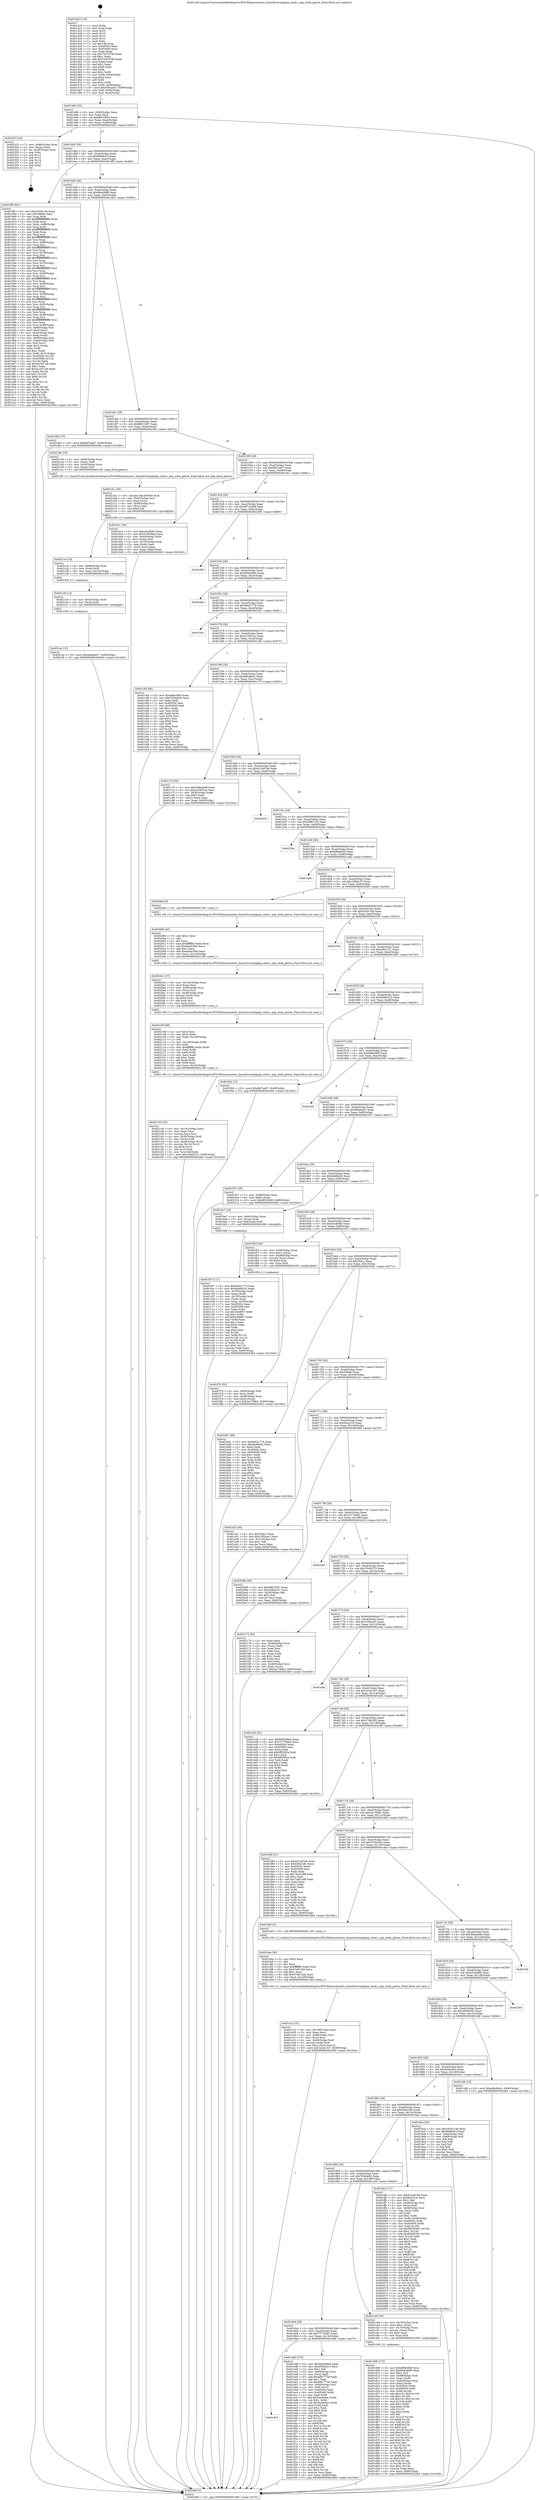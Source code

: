digraph "0x401420" {
  label = "0x401420 (/mnt/c/Users/mathe/Desktop/tcc/POCII/binaries/extr_linuxdriversptpptp_clock.c_ptp_clock_getres_Final-ollvm.out::main(0))"
  labelloc = "t"
  node[shape=record]

  Entry [label="",width=0.3,height=0.3,shape=circle,fillcolor=black,style=filled]
  "0x401494" [label="{
     0x401494 [32]\l
     | [instrs]\l
     &nbsp;&nbsp;0x401494 \<+6\>: mov -0x90(%rbp),%eax\l
     &nbsp;&nbsp;0x40149a \<+2\>: mov %eax,%ecx\l
     &nbsp;&nbsp;0x40149c \<+6\>: sub $0x8651fd93,%ecx\l
     &nbsp;&nbsp;0x4014a2 \<+6\>: mov %eax,-0xa4(%rbp)\l
     &nbsp;&nbsp;0x4014a8 \<+6\>: mov %ecx,-0xa8(%rbp)\l
     &nbsp;&nbsp;0x4014ae \<+6\>: je 0000000000402323 \<main+0xf03\>\l
  }"]
  "0x402323" [label="{
     0x402323 [24]\l
     | [instrs]\l
     &nbsp;&nbsp;0x402323 \<+7\>: mov -0x88(%rbp),%rax\l
     &nbsp;&nbsp;0x40232a \<+2\>: mov (%rax),%eax\l
     &nbsp;&nbsp;0x40232c \<+4\>: lea -0x28(%rbp),%rsp\l
     &nbsp;&nbsp;0x402330 \<+1\>: pop %rbx\l
     &nbsp;&nbsp;0x402331 \<+2\>: pop %r12\l
     &nbsp;&nbsp;0x402333 \<+2\>: pop %r13\l
     &nbsp;&nbsp;0x402335 \<+2\>: pop %r14\l
     &nbsp;&nbsp;0x402337 \<+2\>: pop %r15\l
     &nbsp;&nbsp;0x402339 \<+1\>: pop %rbp\l
     &nbsp;&nbsp;0x40233a \<+1\>: ret\l
  }"]
  "0x4014b4" [label="{
     0x4014b4 [28]\l
     | [instrs]\l
     &nbsp;&nbsp;0x4014b4 \<+5\>: jmp 00000000004014b9 \<main+0x99\>\l
     &nbsp;&nbsp;0x4014b9 \<+6\>: mov -0xa4(%rbp),%eax\l
     &nbsp;&nbsp;0x4014bf \<+5\>: sub $0x8668b41f,%eax\l
     &nbsp;&nbsp;0x4014c4 \<+6\>: mov %eax,-0xac(%rbp)\l
     &nbsp;&nbsp;0x4014ca \<+6\>: je 00000000004018ff \<main+0x4df\>\l
  }"]
  Exit [label="",width=0.3,height=0.3,shape=circle,fillcolor=black,style=filled,peripheries=2]
  "0x4018ff" [label="{
     0x4018ff [301]\l
     | [instrs]\l
     &nbsp;&nbsp;0x4018ff \<+5\>: mov $0xcb30c146,%eax\l
     &nbsp;&nbsp;0x401904 \<+5\>: mov $0x59fa8c,%ecx\l
     &nbsp;&nbsp;0x401909 \<+3\>: mov %rsp,%rdx\l
     &nbsp;&nbsp;0x40190c \<+4\>: add $0xfffffffffffffff0,%rdx\l
     &nbsp;&nbsp;0x401910 \<+3\>: mov %rdx,%rsp\l
     &nbsp;&nbsp;0x401913 \<+7\>: mov %rdx,-0x88(%rbp)\l
     &nbsp;&nbsp;0x40191a \<+3\>: mov %rsp,%rdx\l
     &nbsp;&nbsp;0x40191d \<+4\>: add $0xfffffffffffffff0,%rdx\l
     &nbsp;&nbsp;0x401921 \<+3\>: mov %rdx,%rsp\l
     &nbsp;&nbsp;0x401924 \<+3\>: mov %rsp,%rsi\l
     &nbsp;&nbsp;0x401927 \<+4\>: add $0xfffffffffffffff0,%rsi\l
     &nbsp;&nbsp;0x40192b \<+3\>: mov %rsi,%rsp\l
     &nbsp;&nbsp;0x40192e \<+4\>: mov %rsi,-0x80(%rbp)\l
     &nbsp;&nbsp;0x401932 \<+3\>: mov %rsp,%rsi\l
     &nbsp;&nbsp;0x401935 \<+4\>: add $0xfffffffffffffff0,%rsi\l
     &nbsp;&nbsp;0x401939 \<+3\>: mov %rsi,%rsp\l
     &nbsp;&nbsp;0x40193c \<+4\>: mov %rsi,-0x78(%rbp)\l
     &nbsp;&nbsp;0x401940 \<+3\>: mov %rsp,%rsi\l
     &nbsp;&nbsp;0x401943 \<+4\>: add $0xfffffffffffffff0,%rsi\l
     &nbsp;&nbsp;0x401947 \<+3\>: mov %rsi,%rsp\l
     &nbsp;&nbsp;0x40194a \<+4\>: mov %rsi,-0x70(%rbp)\l
     &nbsp;&nbsp;0x40194e \<+3\>: mov %rsp,%rsi\l
     &nbsp;&nbsp;0x401951 \<+4\>: add $0xfffffffffffffff0,%rsi\l
     &nbsp;&nbsp;0x401955 \<+3\>: mov %rsi,%rsp\l
     &nbsp;&nbsp;0x401958 \<+4\>: mov %rsi,-0x68(%rbp)\l
     &nbsp;&nbsp;0x40195c \<+3\>: mov %rsp,%rsi\l
     &nbsp;&nbsp;0x40195f \<+4\>: add $0xfffffffffffffff0,%rsi\l
     &nbsp;&nbsp;0x401963 \<+3\>: mov %rsi,%rsp\l
     &nbsp;&nbsp;0x401966 \<+4\>: mov %rsi,-0x60(%rbp)\l
     &nbsp;&nbsp;0x40196a \<+3\>: mov %rsp,%rsi\l
     &nbsp;&nbsp;0x40196d \<+4\>: add $0xfffffffffffffff0,%rsi\l
     &nbsp;&nbsp;0x401971 \<+3\>: mov %rsi,%rsp\l
     &nbsp;&nbsp;0x401974 \<+4\>: mov %rsi,-0x58(%rbp)\l
     &nbsp;&nbsp;0x401978 \<+3\>: mov %rsp,%rsi\l
     &nbsp;&nbsp;0x40197b \<+4\>: add $0xfffffffffffffff0,%rsi\l
     &nbsp;&nbsp;0x40197f \<+3\>: mov %rsi,%rsp\l
     &nbsp;&nbsp;0x401982 \<+4\>: mov %rsi,-0x50(%rbp)\l
     &nbsp;&nbsp;0x401986 \<+3\>: mov %rsp,%rsi\l
     &nbsp;&nbsp;0x401989 \<+4\>: add $0xfffffffffffffff0,%rsi\l
     &nbsp;&nbsp;0x40198d \<+3\>: mov %rsi,%rsp\l
     &nbsp;&nbsp;0x401990 \<+4\>: mov %rsi,-0x48(%rbp)\l
     &nbsp;&nbsp;0x401994 \<+3\>: mov %rsp,%rsi\l
     &nbsp;&nbsp;0x401997 \<+4\>: add $0xfffffffffffffff0,%rsi\l
     &nbsp;&nbsp;0x40199b \<+3\>: mov %rsi,%rsp\l
     &nbsp;&nbsp;0x40199e \<+4\>: mov %rsi,-0x40(%rbp)\l
     &nbsp;&nbsp;0x4019a2 \<+7\>: mov -0x88(%rbp),%rsi\l
     &nbsp;&nbsp;0x4019a9 \<+6\>: movl $0x0,(%rsi)\l
     &nbsp;&nbsp;0x4019af \<+6\>: mov -0x94(%rbp),%edi\l
     &nbsp;&nbsp;0x4019b5 \<+2\>: mov %edi,(%rdx)\l
     &nbsp;&nbsp;0x4019b7 \<+4\>: mov -0x80(%rbp),%rsi\l
     &nbsp;&nbsp;0x4019bb \<+7\>: mov -0xa0(%rbp),%r8\l
     &nbsp;&nbsp;0x4019c2 \<+3\>: mov %r8,(%rsi)\l
     &nbsp;&nbsp;0x4019c5 \<+3\>: cmpl $0x2,(%rdx)\l
     &nbsp;&nbsp;0x4019c8 \<+4\>: setne %r9b\l
     &nbsp;&nbsp;0x4019cc \<+4\>: and $0x1,%r9b\l
     &nbsp;&nbsp;0x4019d0 \<+4\>: mov %r9b,-0x31(%rbp)\l
     &nbsp;&nbsp;0x4019d4 \<+8\>: mov 0x40505c,%r10d\l
     &nbsp;&nbsp;0x4019dc \<+8\>: mov 0x405060,%r11d\l
     &nbsp;&nbsp;0x4019e4 \<+3\>: mov %r10d,%ebx\l
     &nbsp;&nbsp;0x4019e7 \<+6\>: sub $0x4a1827a8,%ebx\l
     &nbsp;&nbsp;0x4019ed \<+3\>: sub $0x1,%ebx\l
     &nbsp;&nbsp;0x4019f0 \<+6\>: add $0x4a1827a8,%ebx\l
     &nbsp;&nbsp;0x4019f6 \<+4\>: imul %ebx,%r10d\l
     &nbsp;&nbsp;0x4019fa \<+4\>: and $0x1,%r10d\l
     &nbsp;&nbsp;0x4019fe \<+4\>: cmp $0x0,%r10d\l
     &nbsp;&nbsp;0x401a02 \<+4\>: sete %r9b\l
     &nbsp;&nbsp;0x401a06 \<+4\>: cmp $0xa,%r11d\l
     &nbsp;&nbsp;0x401a0a \<+4\>: setl %r14b\l
     &nbsp;&nbsp;0x401a0e \<+3\>: mov %r9b,%r15b\l
     &nbsp;&nbsp;0x401a11 \<+3\>: and %r14b,%r15b\l
     &nbsp;&nbsp;0x401a14 \<+3\>: xor %r14b,%r9b\l
     &nbsp;&nbsp;0x401a17 \<+3\>: or %r9b,%r15b\l
     &nbsp;&nbsp;0x401a1a \<+4\>: test $0x1,%r15b\l
     &nbsp;&nbsp;0x401a1e \<+3\>: cmovne %ecx,%eax\l
     &nbsp;&nbsp;0x401a21 \<+6\>: mov %eax,-0x90(%rbp)\l
     &nbsp;&nbsp;0x401a27 \<+5\>: jmp 0000000000402464 \<main+0x1044\>\l
  }"]
  "0x4014d0" [label="{
     0x4014d0 [28]\l
     | [instrs]\l
     &nbsp;&nbsp;0x4014d0 \<+5\>: jmp 00000000004014d5 \<main+0xb5\>\l
     &nbsp;&nbsp;0x4014d5 \<+6\>: mov -0xa4(%rbp),%eax\l
     &nbsp;&nbsp;0x4014db \<+5\>: sub $0x86ec6bf9,%eax\l
     &nbsp;&nbsp;0x4014e0 \<+6\>: mov %eax,-0xb0(%rbp)\l
     &nbsp;&nbsp;0x4014e6 \<+6\>: je 0000000000401db2 \<main+0x992\>\l
  }"]
  "0x4021ec" [label="{
     0x4021ec [15]\l
     | [instrs]\l
     &nbsp;&nbsp;0x4021ec \<+10\>: movl $0xdebdaa07,-0x90(%rbp)\l
     &nbsp;&nbsp;0x4021f6 \<+5\>: jmp 0000000000402464 \<main+0x1044\>\l
  }"]
  "0x401db2" [label="{
     0x401db2 [15]\l
     | [instrs]\l
     &nbsp;&nbsp;0x401db2 \<+10\>: movl $0x8bf7aa07,-0x90(%rbp)\l
     &nbsp;&nbsp;0x401dbc \<+5\>: jmp 0000000000402464 \<main+0x1044\>\l
  }"]
  "0x4014ec" [label="{
     0x4014ec [28]\l
     | [instrs]\l
     &nbsp;&nbsp;0x4014ec \<+5\>: jmp 00000000004014f1 \<main+0xd1\>\l
     &nbsp;&nbsp;0x4014f1 \<+6\>: mov -0xa4(%rbp),%eax\l
     &nbsp;&nbsp;0x4014f7 \<+5\>: sub $0x88f12567,%eax\l
     &nbsp;&nbsp;0x4014fc \<+6\>: mov %eax,-0xb4(%rbp)\l
     &nbsp;&nbsp;0x401502 \<+6\>: je 000000000040219e \<main+0xd7e\>\l
  }"]
  "0x4021e0" [label="{
     0x4021e0 [12]\l
     | [instrs]\l
     &nbsp;&nbsp;0x4021e0 \<+4\>: mov -0x50(%rbp),%rdi\l
     &nbsp;&nbsp;0x4021e4 \<+3\>: mov (%rdi),%rdi\l
     &nbsp;&nbsp;0x4021e7 \<+5\>: call 0000000000401030 \<free@plt\>\l
     | [calls]\l
     &nbsp;&nbsp;0x401030 \{1\} (unknown)\l
  }"]
  "0x40219e" [label="{
     0x40219e [19]\l
     | [instrs]\l
     &nbsp;&nbsp;0x40219e \<+4\>: mov -0x68(%rbp),%rax\l
     &nbsp;&nbsp;0x4021a2 \<+3\>: mov (%rax),%rdi\l
     &nbsp;&nbsp;0x4021a5 \<+4\>: mov -0x50(%rbp),%rax\l
     &nbsp;&nbsp;0x4021a9 \<+3\>: mov (%rax),%rsi\l
     &nbsp;&nbsp;0x4021ac \<+5\>: call 00000000004013f0 \<ptp_clock_getres\>\l
     | [calls]\l
     &nbsp;&nbsp;0x4013f0 \{1\} (/mnt/c/Users/mathe/Desktop/tcc/POCII/binaries/extr_linuxdriversptpptp_clock.c_ptp_clock_getres_Final-ollvm.out::ptp_clock_getres)\l
  }"]
  "0x401508" [label="{
     0x401508 [28]\l
     | [instrs]\l
     &nbsp;&nbsp;0x401508 \<+5\>: jmp 000000000040150d \<main+0xed\>\l
     &nbsp;&nbsp;0x40150d \<+6\>: mov -0xa4(%rbp),%eax\l
     &nbsp;&nbsp;0x401513 \<+5\>: sub $0x8bf7aa07,%eax\l
     &nbsp;&nbsp;0x401518 \<+6\>: mov %eax,-0xb8(%rbp)\l
     &nbsp;&nbsp;0x40151e \<+6\>: je 0000000000401dc1 \<main+0x9a1\>\l
  }"]
  "0x4021ce" [label="{
     0x4021ce [18]\l
     | [instrs]\l
     &nbsp;&nbsp;0x4021ce \<+4\>: mov -0x68(%rbp),%rdi\l
     &nbsp;&nbsp;0x4021d2 \<+3\>: mov (%rdi),%rdi\l
     &nbsp;&nbsp;0x4021d5 \<+6\>: mov %eax,-0x150(%rbp)\l
     &nbsp;&nbsp;0x4021db \<+5\>: call 0000000000401030 \<free@plt\>\l
     | [calls]\l
     &nbsp;&nbsp;0x401030 \{1\} (unknown)\l
  }"]
  "0x401dc1" [label="{
     0x401dc1 [36]\l
     | [instrs]\l
     &nbsp;&nbsp;0x401dc1 \<+5\>: mov $0xe3cdb6fc,%eax\l
     &nbsp;&nbsp;0x401dc6 \<+5\>: mov $0x3190c9a2,%ecx\l
     &nbsp;&nbsp;0x401dcb \<+4\>: mov -0x60(%rbp),%rdx\l
     &nbsp;&nbsp;0x401dcf \<+2\>: mov (%rdx),%esi\l
     &nbsp;&nbsp;0x401dd1 \<+4\>: mov -0x70(%rbp),%rdx\l
     &nbsp;&nbsp;0x401dd5 \<+2\>: cmp (%rdx),%esi\l
     &nbsp;&nbsp;0x401dd7 \<+3\>: cmovl %ecx,%eax\l
     &nbsp;&nbsp;0x401dda \<+6\>: mov %eax,-0x90(%rbp)\l
     &nbsp;&nbsp;0x401de0 \<+5\>: jmp 0000000000402464 \<main+0x1044\>\l
  }"]
  "0x401524" [label="{
     0x401524 [28]\l
     | [instrs]\l
     &nbsp;&nbsp;0x401524 \<+5\>: jmp 0000000000401529 \<main+0x109\>\l
     &nbsp;&nbsp;0x401529 \<+6\>: mov -0xa4(%rbp),%eax\l
     &nbsp;&nbsp;0x40152f \<+5\>: sub $0x9071b409,%eax\l
     &nbsp;&nbsp;0x401534 \<+6\>: mov %eax,-0xbc(%rbp)\l
     &nbsp;&nbsp;0x40153a \<+6\>: je 0000000000402380 \<main+0xf60\>\l
  }"]
  "0x4021b1" [label="{
     0x4021b1 [29]\l
     | [instrs]\l
     &nbsp;&nbsp;0x4021b1 \<+10\>: movabs $0x4030b6,%rdi\l
     &nbsp;&nbsp;0x4021bb \<+4\>: mov -0x40(%rbp),%rsi\l
     &nbsp;&nbsp;0x4021bf \<+2\>: mov %eax,(%rsi)\l
     &nbsp;&nbsp;0x4021c1 \<+4\>: mov -0x40(%rbp),%rsi\l
     &nbsp;&nbsp;0x4021c5 \<+2\>: mov (%rsi),%esi\l
     &nbsp;&nbsp;0x4021c7 \<+2\>: mov $0x0,%al\l
     &nbsp;&nbsp;0x4021c9 \<+5\>: call 0000000000401040 \<printf@plt\>\l
     | [calls]\l
     &nbsp;&nbsp;0x401040 \{1\} (unknown)\l
  }"]
  "0x402380" [label="{
     0x402380\l
  }", style=dashed]
  "0x401540" [label="{
     0x401540 [28]\l
     | [instrs]\l
     &nbsp;&nbsp;0x401540 \<+5\>: jmp 0000000000401545 \<main+0x125\>\l
     &nbsp;&nbsp;0x401545 \<+6\>: mov -0xa4(%rbp),%eax\l
     &nbsp;&nbsp;0x40154b \<+5\>: sub $0x9d5b48b4,%eax\l
     &nbsp;&nbsp;0x401550 \<+6\>: mov %eax,-0xc0(%rbp)\l
     &nbsp;&nbsp;0x401556 \<+6\>: je 000000000040240e \<main+0xfee\>\l
  }"]
  "0x402140" [label="{
     0x402140 [52]\l
     | [instrs]\l
     &nbsp;&nbsp;0x402140 \<+6\>: mov -0x14c(%rbp),%ecx\l
     &nbsp;&nbsp;0x402146 \<+3\>: imul %eax,%ecx\l
     &nbsp;&nbsp;0x402149 \<+3\>: movslq %ecx,%rsi\l
     &nbsp;&nbsp;0x40214c \<+4\>: mov -0x50(%rbp),%rdi\l
     &nbsp;&nbsp;0x402150 \<+3\>: mov (%rdi),%rdi\l
     &nbsp;&nbsp;0x402153 \<+4\>: mov -0x48(%rbp),%r10\l
     &nbsp;&nbsp;0x402157 \<+3\>: movslq (%r10),%r10\l
     &nbsp;&nbsp;0x40215a \<+4\>: shl $0x4,%r10\l
     &nbsp;&nbsp;0x40215e \<+3\>: add %r10,%rdi\l
     &nbsp;&nbsp;0x402161 \<+4\>: mov %rsi,0x8(%rdi)\l
     &nbsp;&nbsp;0x402165 \<+10\>: movl $0x15b4527c,-0x90(%rbp)\l
     &nbsp;&nbsp;0x40216f \<+5\>: jmp 0000000000402464 \<main+0x1044\>\l
  }"]
  "0x40240e" [label="{
     0x40240e\l
  }", style=dashed]
  "0x40155c" [label="{
     0x40155c [28]\l
     | [instrs]\l
     &nbsp;&nbsp;0x40155c \<+5\>: jmp 0000000000401561 \<main+0x141\>\l
     &nbsp;&nbsp;0x401561 \<+6\>: mov -0xa4(%rbp),%eax\l
     &nbsp;&nbsp;0x401567 \<+5\>: sub $0x9e621776,%eax\l
     &nbsp;&nbsp;0x40156c \<+6\>: mov %eax,-0xc4(%rbp)\l
     &nbsp;&nbsp;0x401572 \<+6\>: je 00000000004023a1 \<main+0xf81\>\l
  }"]
  "0x402106" [label="{
     0x402106 [58]\l
     | [instrs]\l
     &nbsp;&nbsp;0x402106 \<+2\>: xor %ecx,%ecx\l
     &nbsp;&nbsp;0x402108 \<+5\>: mov $0x2,%edx\l
     &nbsp;&nbsp;0x40210d \<+6\>: mov %edx,-0x148(%rbp)\l
     &nbsp;&nbsp;0x402113 \<+1\>: cltd\l
     &nbsp;&nbsp;0x402114 \<+7\>: mov -0x148(%rbp),%r8d\l
     &nbsp;&nbsp;0x40211b \<+3\>: idiv %r8d\l
     &nbsp;&nbsp;0x40211e \<+6\>: imul $0xfffffffe,%edx,%edx\l
     &nbsp;&nbsp;0x402124 \<+3\>: mov %ecx,%r9d\l
     &nbsp;&nbsp;0x402127 \<+3\>: sub %edx,%r9d\l
     &nbsp;&nbsp;0x40212a \<+2\>: mov %ecx,%edx\l
     &nbsp;&nbsp;0x40212c \<+3\>: sub $0x1,%edx\l
     &nbsp;&nbsp;0x40212f \<+3\>: add %edx,%r9d\l
     &nbsp;&nbsp;0x402132 \<+3\>: sub %r9d,%ecx\l
     &nbsp;&nbsp;0x402135 \<+6\>: mov %ecx,-0x14c(%rbp)\l
     &nbsp;&nbsp;0x40213b \<+5\>: call 0000000000401160 \<next_i\>\l
     | [calls]\l
     &nbsp;&nbsp;0x401160 \{1\} (/mnt/c/Users/mathe/Desktop/tcc/POCII/binaries/extr_linuxdriversptpptp_clock.c_ptp_clock_getres_Final-ollvm.out::next_i)\l
  }"]
  "0x4023a1" [label="{
     0x4023a1\l
  }", style=dashed]
  "0x401578" [label="{
     0x401578 [28]\l
     | [instrs]\l
     &nbsp;&nbsp;0x401578 \<+5\>: jmp 000000000040157d \<main+0x15d\>\l
     &nbsp;&nbsp;0x40157d \<+6\>: mov -0xa4(%rbp),%eax\l
     &nbsp;&nbsp;0x401583 \<+5\>: sub $0xa15901ac,%eax\l
     &nbsp;&nbsp;0x401588 \<+6\>: mov %eax,-0xc8(%rbp)\l
     &nbsp;&nbsp;0x40158e \<+6\>: je 0000000000401c93 \<main+0x873\>\l
  }"]
  "0x4020e1" [label="{
     0x4020e1 [37]\l
     | [instrs]\l
     &nbsp;&nbsp;0x4020e1 \<+6\>: mov -0x144(%rbp),%ecx\l
     &nbsp;&nbsp;0x4020e7 \<+3\>: imul %eax,%ecx\l
     &nbsp;&nbsp;0x4020ea \<+4\>: mov -0x50(%rbp),%rsi\l
     &nbsp;&nbsp;0x4020ee \<+3\>: mov (%rsi),%rsi\l
     &nbsp;&nbsp;0x4020f1 \<+4\>: mov -0x48(%rbp),%rdi\l
     &nbsp;&nbsp;0x4020f5 \<+3\>: movslq (%rdi),%rdi\l
     &nbsp;&nbsp;0x4020f8 \<+4\>: shl $0x4,%rdi\l
     &nbsp;&nbsp;0x4020fc \<+3\>: add %rdi,%rsi\l
     &nbsp;&nbsp;0x4020ff \<+2\>: mov %ecx,(%rsi)\l
     &nbsp;&nbsp;0x402101 \<+5\>: call 0000000000401160 \<next_i\>\l
     | [calls]\l
     &nbsp;&nbsp;0x401160 \{1\} (/mnt/c/Users/mathe/Desktop/tcc/POCII/binaries/extr_linuxdriversptpptp_clock.c_ptp_clock_getres_Final-ollvm.out::next_i)\l
  }"]
  "0x401c93" [label="{
     0x401c93 [86]\l
     | [instrs]\l
     &nbsp;&nbsp;0x401c93 \<+5\>: mov $0xd88e3fb0,%eax\l
     &nbsp;&nbsp;0x401c98 \<+5\>: mov $0x7036de92,%ecx\l
     &nbsp;&nbsp;0x401c9d \<+2\>: xor %edx,%edx\l
     &nbsp;&nbsp;0x401c9f \<+7\>: mov 0x40505c,%esi\l
     &nbsp;&nbsp;0x401ca6 \<+7\>: mov 0x405060,%edi\l
     &nbsp;&nbsp;0x401cad \<+3\>: sub $0x1,%edx\l
     &nbsp;&nbsp;0x401cb0 \<+3\>: mov %esi,%r8d\l
     &nbsp;&nbsp;0x401cb3 \<+3\>: add %edx,%r8d\l
     &nbsp;&nbsp;0x401cb6 \<+4\>: imul %r8d,%esi\l
     &nbsp;&nbsp;0x401cba \<+3\>: and $0x1,%esi\l
     &nbsp;&nbsp;0x401cbd \<+3\>: cmp $0x0,%esi\l
     &nbsp;&nbsp;0x401cc0 \<+4\>: sete %r9b\l
     &nbsp;&nbsp;0x401cc4 \<+3\>: cmp $0xa,%edi\l
     &nbsp;&nbsp;0x401cc7 \<+4\>: setl %r10b\l
     &nbsp;&nbsp;0x401ccb \<+3\>: mov %r9b,%r11b\l
     &nbsp;&nbsp;0x401cce \<+3\>: and %r10b,%r11b\l
     &nbsp;&nbsp;0x401cd1 \<+3\>: xor %r10b,%r9b\l
     &nbsp;&nbsp;0x401cd4 \<+3\>: or %r9b,%r11b\l
     &nbsp;&nbsp;0x401cd7 \<+4\>: test $0x1,%r11b\l
     &nbsp;&nbsp;0x401cdb \<+3\>: cmovne %ecx,%eax\l
     &nbsp;&nbsp;0x401cde \<+6\>: mov %eax,-0x90(%rbp)\l
     &nbsp;&nbsp;0x401ce4 \<+5\>: jmp 0000000000402464 \<main+0x1044\>\l
  }"]
  "0x401594" [label="{
     0x401594 [28]\l
     | [instrs]\l
     &nbsp;&nbsp;0x401594 \<+5\>: jmp 0000000000401599 \<main+0x179\>\l
     &nbsp;&nbsp;0x401599 \<+6\>: mov -0xa4(%rbp),%eax\l
     &nbsp;&nbsp;0x40159f \<+5\>: sub $0xa9bd9a2c,%eax\l
     &nbsp;&nbsp;0x4015a4 \<+6\>: mov %eax,-0xcc(%rbp)\l
     &nbsp;&nbsp;0x4015aa \<+6\>: je 0000000000401c75 \<main+0x855\>\l
  }"]
  "0x4020b9" [label="{
     0x4020b9 [40]\l
     | [instrs]\l
     &nbsp;&nbsp;0x4020b9 \<+5\>: mov $0x2,%ecx\l
     &nbsp;&nbsp;0x4020be \<+1\>: cltd\l
     &nbsp;&nbsp;0x4020bf \<+2\>: idiv %ecx\l
     &nbsp;&nbsp;0x4020c1 \<+6\>: imul $0xfffffffe,%edx,%ecx\l
     &nbsp;&nbsp;0x4020c7 \<+6\>: sub $0xabed180e,%ecx\l
     &nbsp;&nbsp;0x4020cd \<+3\>: add $0x1,%ecx\l
     &nbsp;&nbsp;0x4020d0 \<+6\>: add $0xabed180e,%ecx\l
     &nbsp;&nbsp;0x4020d6 \<+6\>: mov %ecx,-0x144(%rbp)\l
     &nbsp;&nbsp;0x4020dc \<+5\>: call 0000000000401160 \<next_i\>\l
     | [calls]\l
     &nbsp;&nbsp;0x401160 \{1\} (/mnt/c/Users/mathe/Desktop/tcc/POCII/binaries/extr_linuxdriversptpptp_clock.c_ptp_clock_getres_Final-ollvm.out::next_i)\l
  }"]
  "0x401c75" [label="{
     0x401c75 [30]\l
     | [instrs]\l
     &nbsp;&nbsp;0x401c75 \<+5\>: mov $0x3b6eab46,%eax\l
     &nbsp;&nbsp;0x401c7a \<+5\>: mov $0xa15901ac,%ecx\l
     &nbsp;&nbsp;0x401c7f \<+3\>: mov -0x30(%rbp),%edx\l
     &nbsp;&nbsp;0x401c82 \<+3\>: cmp $0x0,%edx\l
     &nbsp;&nbsp;0x401c85 \<+3\>: cmove %ecx,%eax\l
     &nbsp;&nbsp;0x401c88 \<+6\>: mov %eax,-0x90(%rbp)\l
     &nbsp;&nbsp;0x401c8e \<+5\>: jmp 0000000000402464 \<main+0x1044\>\l
  }"]
  "0x4015b0" [label="{
     0x4015b0 [28]\l
     | [instrs]\l
     &nbsp;&nbsp;0x4015b0 \<+5\>: jmp 00000000004015b5 \<main+0x195\>\l
     &nbsp;&nbsp;0x4015b5 \<+6\>: mov -0xa4(%rbp),%eax\l
     &nbsp;&nbsp;0x4015bb \<+5\>: sub $0xb31a97a6,%eax\l
     &nbsp;&nbsp;0x4015c0 \<+6\>: mov %eax,-0xd0(%rbp)\l
     &nbsp;&nbsp;0x4015c6 \<+6\>: je 0000000000402430 \<main+0x1010\>\l
  }"]
  "0x401f70" [label="{
     0x401f70 [32]\l
     | [instrs]\l
     &nbsp;&nbsp;0x401f70 \<+4\>: mov -0x50(%rbp),%rdi\l
     &nbsp;&nbsp;0x401f74 \<+3\>: mov %rax,(%rdi)\l
     &nbsp;&nbsp;0x401f77 \<+4\>: mov -0x48(%rbp),%rax\l
     &nbsp;&nbsp;0x401f7b \<+6\>: movl $0x0,(%rax)\l
     &nbsp;&nbsp;0x401f81 \<+10\>: movl $0x2ec79db2,-0x90(%rbp)\l
     &nbsp;&nbsp;0x401f8b \<+5\>: jmp 0000000000402464 \<main+0x1044\>\l
  }"]
  "0x402430" [label="{
     0x402430\l
  }", style=dashed]
  "0x4015cc" [label="{
     0x4015cc [28]\l
     | [instrs]\l
     &nbsp;&nbsp;0x4015cc \<+5\>: jmp 00000000004015d1 \<main+0x1b1\>\l
     &nbsp;&nbsp;0x4015d1 \<+6\>: mov -0xa4(%rbp),%eax\l
     &nbsp;&nbsp;0x4015d7 \<+5\>: sub $0xb9f87c1b,%eax\l
     &nbsp;&nbsp;0x4015dc \<+6\>: mov %eax,-0xd4(%rbp)\l
     &nbsp;&nbsp;0x4015e2 \<+6\>: je 000000000040220a \<main+0xdea\>\l
  }"]
  "0x4018c0" [label="{
     0x4018c0\l
  }", style=dashed]
  "0x40220a" [label="{
     0x40220a\l
  }", style=dashed]
  "0x4015e8" [label="{
     0x4015e8 [28]\l
     | [instrs]\l
     &nbsp;&nbsp;0x4015e8 \<+5\>: jmp 00000000004015ed \<main+0x1cd\>\l
     &nbsp;&nbsp;0x4015ed \<+6\>: mov -0xa4(%rbp),%eax\l
     &nbsp;&nbsp;0x4015f3 \<+5\>: sub $0xbf6ad930,%eax\l
     &nbsp;&nbsp;0x4015f8 \<+6\>: mov %eax,-0xd8(%rbp)\l
     &nbsp;&nbsp;0x4015fe \<+6\>: je 0000000000401add \<main+0x6bd\>\l
  }"]
  "0x401e96" [label="{
     0x401e96 [174]\l
     | [instrs]\l
     &nbsp;&nbsp;0x401e96 \<+5\>: mov $0x9d5b48b4,%eax\l
     &nbsp;&nbsp;0x401e9b \<+5\>: mov $0xd58f4413,%ecx\l
     &nbsp;&nbsp;0x401ea0 \<+2\>: mov $0x1,%dl\l
     &nbsp;&nbsp;0x401ea2 \<+4\>: mov -0x60(%rbp),%rsi\l
     &nbsp;&nbsp;0x401ea6 \<+2\>: mov (%rsi),%edi\l
     &nbsp;&nbsp;0x401ea8 \<+6\>: add $0xa8b777a0,%edi\l
     &nbsp;&nbsp;0x401eae \<+3\>: add $0x1,%edi\l
     &nbsp;&nbsp;0x401eb1 \<+6\>: sub $0xa8b777a0,%edi\l
     &nbsp;&nbsp;0x401eb7 \<+4\>: mov -0x60(%rbp),%rsi\l
     &nbsp;&nbsp;0x401ebb \<+2\>: mov %edi,(%rsi)\l
     &nbsp;&nbsp;0x401ebd \<+7\>: mov 0x40505c,%edi\l
     &nbsp;&nbsp;0x401ec4 \<+8\>: mov 0x405060,%r8d\l
     &nbsp;&nbsp;0x401ecc \<+3\>: mov %edi,%r9d\l
     &nbsp;&nbsp;0x401ecf \<+7\>: add $0x5a46e6ec,%r9d\l
     &nbsp;&nbsp;0x401ed6 \<+4\>: sub $0x1,%r9d\l
     &nbsp;&nbsp;0x401eda \<+7\>: sub $0x5a46e6ec,%r9d\l
     &nbsp;&nbsp;0x401ee1 \<+4\>: imul %r9d,%edi\l
     &nbsp;&nbsp;0x401ee5 \<+3\>: and $0x1,%edi\l
     &nbsp;&nbsp;0x401ee8 \<+3\>: cmp $0x0,%edi\l
     &nbsp;&nbsp;0x401eeb \<+4\>: sete %r10b\l
     &nbsp;&nbsp;0x401eef \<+4\>: cmp $0xa,%r8d\l
     &nbsp;&nbsp;0x401ef3 \<+4\>: setl %r11b\l
     &nbsp;&nbsp;0x401ef7 \<+3\>: mov %r10b,%bl\l
     &nbsp;&nbsp;0x401efa \<+3\>: xor $0xff,%bl\l
     &nbsp;&nbsp;0x401efd \<+3\>: mov %r11b,%r14b\l
     &nbsp;&nbsp;0x401f00 \<+4\>: xor $0xff,%r14b\l
     &nbsp;&nbsp;0x401f04 \<+3\>: xor $0x0,%dl\l
     &nbsp;&nbsp;0x401f07 \<+3\>: mov %bl,%r15b\l
     &nbsp;&nbsp;0x401f0a \<+4\>: and $0x0,%r15b\l
     &nbsp;&nbsp;0x401f0e \<+3\>: and %dl,%r10b\l
     &nbsp;&nbsp;0x401f11 \<+3\>: mov %r14b,%r12b\l
     &nbsp;&nbsp;0x401f14 \<+4\>: and $0x0,%r12b\l
     &nbsp;&nbsp;0x401f18 \<+3\>: and %dl,%r11b\l
     &nbsp;&nbsp;0x401f1b \<+3\>: or %r10b,%r15b\l
     &nbsp;&nbsp;0x401f1e \<+3\>: or %r11b,%r12b\l
     &nbsp;&nbsp;0x401f21 \<+3\>: xor %r12b,%r15b\l
     &nbsp;&nbsp;0x401f24 \<+3\>: or %r14b,%bl\l
     &nbsp;&nbsp;0x401f27 \<+3\>: xor $0xff,%bl\l
     &nbsp;&nbsp;0x401f2a \<+3\>: or $0x0,%dl\l
     &nbsp;&nbsp;0x401f2d \<+2\>: and %dl,%bl\l
     &nbsp;&nbsp;0x401f2f \<+3\>: or %bl,%r15b\l
     &nbsp;&nbsp;0x401f32 \<+4\>: test $0x1,%r15b\l
     &nbsp;&nbsp;0x401f36 \<+3\>: cmovne %ecx,%eax\l
     &nbsp;&nbsp;0x401f39 \<+6\>: mov %eax,-0x90(%rbp)\l
     &nbsp;&nbsp;0x401f3f \<+5\>: jmp 0000000000402464 \<main+0x1044\>\l
  }"]
  "0x401add" [label="{
     0x401add\l
  }", style=dashed]
  "0x401604" [label="{
     0x401604 [28]\l
     | [instrs]\l
     &nbsp;&nbsp;0x401604 \<+5\>: jmp 0000000000401609 \<main+0x1e9\>\l
     &nbsp;&nbsp;0x401609 \<+6\>: mov -0xa4(%rbp),%eax\l
     &nbsp;&nbsp;0x40160f \<+5\>: sub $0xc58b2c57,%eax\l
     &nbsp;&nbsp;0x401614 \<+6\>: mov %eax,-0xdc(%rbp)\l
     &nbsp;&nbsp;0x40161a \<+6\>: je 00000000004020b4 \<main+0xc94\>\l
  }"]
  "0x401e12" [label="{
     0x401e12 [41]\l
     | [instrs]\l
     &nbsp;&nbsp;0x401e12 \<+6\>: mov -0x140(%rbp),%ecx\l
     &nbsp;&nbsp;0x401e18 \<+3\>: imul %eax,%ecx\l
     &nbsp;&nbsp;0x401e1b \<+4\>: mov -0x68(%rbp),%rsi\l
     &nbsp;&nbsp;0x401e1f \<+3\>: mov (%rsi),%rsi\l
     &nbsp;&nbsp;0x401e22 \<+4\>: mov -0x60(%rbp),%rdi\l
     &nbsp;&nbsp;0x401e26 \<+3\>: movslq (%rdi),%rdi\l
     &nbsp;&nbsp;0x401e29 \<+3\>: mov %ecx,(%rsi,%rdi,4)\l
     &nbsp;&nbsp;0x401e2c \<+10\>: movl $0x1e3a1337,-0x90(%rbp)\l
     &nbsp;&nbsp;0x401e36 \<+5\>: jmp 0000000000402464 \<main+0x1044\>\l
  }"]
  "0x4020b4" [label="{
     0x4020b4 [5]\l
     | [instrs]\l
     &nbsp;&nbsp;0x4020b4 \<+5\>: call 0000000000401160 \<next_i\>\l
     | [calls]\l
     &nbsp;&nbsp;0x401160 \{1\} (/mnt/c/Users/mathe/Desktop/tcc/POCII/binaries/extr_linuxdriversptpptp_clock.c_ptp_clock_getres_Final-ollvm.out::next_i)\l
  }"]
  "0x401620" [label="{
     0x401620 [28]\l
     | [instrs]\l
     &nbsp;&nbsp;0x401620 \<+5\>: jmp 0000000000401625 \<main+0x205\>\l
     &nbsp;&nbsp;0x401625 \<+6\>: mov -0xa4(%rbp),%eax\l
     &nbsp;&nbsp;0x40162b \<+5\>: sub $0xcb30c146,%eax\l
     &nbsp;&nbsp;0x401630 \<+6\>: mov %eax,-0xe0(%rbp)\l
     &nbsp;&nbsp;0x401636 \<+6\>: je 000000000040233b \<main+0xf1b\>\l
  }"]
  "0x401dea" [label="{
     0x401dea [40]\l
     | [instrs]\l
     &nbsp;&nbsp;0x401dea \<+5\>: mov $0x2,%ecx\l
     &nbsp;&nbsp;0x401def \<+1\>: cltd\l
     &nbsp;&nbsp;0x401df0 \<+2\>: idiv %ecx\l
     &nbsp;&nbsp;0x401df2 \<+6\>: imul $0xfffffffe,%edx,%ecx\l
     &nbsp;&nbsp;0x401df8 \<+6\>: sub $0x67e813ab,%ecx\l
     &nbsp;&nbsp;0x401dfe \<+3\>: add $0x1,%ecx\l
     &nbsp;&nbsp;0x401e01 \<+6\>: add $0x67e813ab,%ecx\l
     &nbsp;&nbsp;0x401e07 \<+6\>: mov %ecx,-0x140(%rbp)\l
     &nbsp;&nbsp;0x401e0d \<+5\>: call 0000000000401160 \<next_i\>\l
     | [calls]\l
     &nbsp;&nbsp;0x401160 \{1\} (/mnt/c/Users/mathe/Desktop/tcc/POCII/binaries/extr_linuxdriversptpptp_clock.c_ptp_clock_getres_Final-ollvm.out::next_i)\l
  }"]
  "0x40233b" [label="{
     0x40233b\l
  }", style=dashed]
  "0x40163c" [label="{
     0x40163c [28]\l
     | [instrs]\l
     &nbsp;&nbsp;0x40163c \<+5\>: jmp 0000000000401641 \<main+0x221\>\l
     &nbsp;&nbsp;0x401641 \<+6\>: mov -0xa4(%rbp),%eax\l
     &nbsp;&nbsp;0x401647 \<+5\>: sub $0xcdfcc121,%eax\l
     &nbsp;&nbsp;0x40164c \<+6\>: mov %eax,-0xe4(%rbp)\l
     &nbsp;&nbsp;0x401652 \<+6\>: je 0000000000401b82 \<main+0x762\>\l
  }"]
  "0x401d06" [label="{
     0x401d06 [172]\l
     | [instrs]\l
     &nbsp;&nbsp;0x401d06 \<+5\>: mov $0xd88e3fb0,%ecx\l
     &nbsp;&nbsp;0x401d0b \<+5\>: mov $0x86ec6bf9,%edx\l
     &nbsp;&nbsp;0x401d10 \<+3\>: mov $0x1,%sil\l
     &nbsp;&nbsp;0x401d13 \<+4\>: mov -0x68(%rbp),%rdi\l
     &nbsp;&nbsp;0x401d17 \<+3\>: mov %rax,(%rdi)\l
     &nbsp;&nbsp;0x401d1a \<+4\>: mov -0x60(%rbp),%rax\l
     &nbsp;&nbsp;0x401d1e \<+6\>: movl $0x0,(%rax)\l
     &nbsp;&nbsp;0x401d24 \<+8\>: mov 0x40505c,%r8d\l
     &nbsp;&nbsp;0x401d2c \<+8\>: mov 0x405060,%r9d\l
     &nbsp;&nbsp;0x401d34 \<+3\>: mov %r8d,%r10d\l
     &nbsp;&nbsp;0x401d37 \<+7\>: add $0x10c14fcf,%r10d\l
     &nbsp;&nbsp;0x401d3e \<+4\>: sub $0x1,%r10d\l
     &nbsp;&nbsp;0x401d42 \<+7\>: sub $0x10c14fcf,%r10d\l
     &nbsp;&nbsp;0x401d49 \<+4\>: imul %r10d,%r8d\l
     &nbsp;&nbsp;0x401d4d \<+4\>: and $0x1,%r8d\l
     &nbsp;&nbsp;0x401d51 \<+4\>: cmp $0x0,%r8d\l
     &nbsp;&nbsp;0x401d55 \<+4\>: sete %r11b\l
     &nbsp;&nbsp;0x401d59 \<+4\>: cmp $0xa,%r9d\l
     &nbsp;&nbsp;0x401d5d \<+3\>: setl %bl\l
     &nbsp;&nbsp;0x401d60 \<+3\>: mov %r11b,%r14b\l
     &nbsp;&nbsp;0x401d63 \<+4\>: xor $0xff,%r14b\l
     &nbsp;&nbsp;0x401d67 \<+3\>: mov %bl,%r15b\l
     &nbsp;&nbsp;0x401d6a \<+4\>: xor $0xff,%r15b\l
     &nbsp;&nbsp;0x401d6e \<+4\>: xor $0x0,%sil\l
     &nbsp;&nbsp;0x401d72 \<+3\>: mov %r14b,%r12b\l
     &nbsp;&nbsp;0x401d75 \<+4\>: and $0x0,%r12b\l
     &nbsp;&nbsp;0x401d79 \<+3\>: and %sil,%r11b\l
     &nbsp;&nbsp;0x401d7c \<+3\>: mov %r15b,%r13b\l
     &nbsp;&nbsp;0x401d7f \<+4\>: and $0x0,%r13b\l
     &nbsp;&nbsp;0x401d83 \<+3\>: and %sil,%bl\l
     &nbsp;&nbsp;0x401d86 \<+3\>: or %r11b,%r12b\l
     &nbsp;&nbsp;0x401d89 \<+3\>: or %bl,%r13b\l
     &nbsp;&nbsp;0x401d8c \<+3\>: xor %r13b,%r12b\l
     &nbsp;&nbsp;0x401d8f \<+3\>: or %r15b,%r14b\l
     &nbsp;&nbsp;0x401d92 \<+4\>: xor $0xff,%r14b\l
     &nbsp;&nbsp;0x401d96 \<+4\>: or $0x0,%sil\l
     &nbsp;&nbsp;0x401d9a \<+3\>: and %sil,%r14b\l
     &nbsp;&nbsp;0x401d9d \<+3\>: or %r14b,%r12b\l
     &nbsp;&nbsp;0x401da0 \<+4\>: test $0x1,%r12b\l
     &nbsp;&nbsp;0x401da4 \<+3\>: cmovne %edx,%ecx\l
     &nbsp;&nbsp;0x401da7 \<+6\>: mov %ecx,-0x90(%rbp)\l
     &nbsp;&nbsp;0x401dad \<+5\>: jmp 0000000000402464 \<main+0x1044\>\l
  }"]
  "0x401b82" [label="{
     0x401b82\l
  }", style=dashed]
  "0x401658" [label="{
     0x401658 [28]\l
     | [instrs]\l
     &nbsp;&nbsp;0x401658 \<+5\>: jmp 000000000040165d \<main+0x23d\>\l
     &nbsp;&nbsp;0x40165d \<+6\>: mov -0xa4(%rbp),%eax\l
     &nbsp;&nbsp;0x401663 \<+5\>: sub $0xd58f4413,%eax\l
     &nbsp;&nbsp;0x401668 \<+6\>: mov %eax,-0xe8(%rbp)\l
     &nbsp;&nbsp;0x40166e \<+6\>: je 0000000000401f44 \<main+0xb24\>\l
  }"]
  "0x4018a4" [label="{
     0x4018a4 [28]\l
     | [instrs]\l
     &nbsp;&nbsp;0x4018a4 \<+5\>: jmp 00000000004018a9 \<main+0x489\>\l
     &nbsp;&nbsp;0x4018a9 \<+6\>: mov -0xa4(%rbp),%eax\l
     &nbsp;&nbsp;0x4018af \<+5\>: sub $0x73776b62,%eax\l
     &nbsp;&nbsp;0x4018b4 \<+6\>: mov %eax,-0x13c(%rbp)\l
     &nbsp;&nbsp;0x4018ba \<+6\>: je 0000000000401e96 \<main+0xa76\>\l
  }"]
  "0x401f44" [label="{
     0x401f44 [15]\l
     | [instrs]\l
     &nbsp;&nbsp;0x401f44 \<+10\>: movl $0x8bf7aa07,-0x90(%rbp)\l
     &nbsp;&nbsp;0x401f4e \<+5\>: jmp 0000000000402464 \<main+0x1044\>\l
  }"]
  "0x401674" [label="{
     0x401674 [28]\l
     | [instrs]\l
     &nbsp;&nbsp;0x401674 \<+5\>: jmp 0000000000401679 \<main+0x259\>\l
     &nbsp;&nbsp;0x401679 \<+6\>: mov -0xa4(%rbp),%eax\l
     &nbsp;&nbsp;0x40167f \<+5\>: sub $0xd88e3fb0,%eax\l
     &nbsp;&nbsp;0x401684 \<+6\>: mov %eax,-0xec(%rbp)\l
     &nbsp;&nbsp;0x40168a \<+6\>: je 00000000004023d1 \<main+0xfb1\>\l
  }"]
  "0x401ce9" [label="{
     0x401ce9 [29]\l
     | [instrs]\l
     &nbsp;&nbsp;0x401ce9 \<+4\>: mov -0x70(%rbp),%rax\l
     &nbsp;&nbsp;0x401ced \<+6\>: movl $0x1,(%rax)\l
     &nbsp;&nbsp;0x401cf3 \<+4\>: mov -0x70(%rbp),%rax\l
     &nbsp;&nbsp;0x401cf7 \<+3\>: movslq (%rax),%rax\l
     &nbsp;&nbsp;0x401cfa \<+4\>: shl $0x2,%rax\l
     &nbsp;&nbsp;0x401cfe \<+3\>: mov %rax,%rdi\l
     &nbsp;&nbsp;0x401d01 \<+5\>: call 0000000000401050 \<malloc@plt\>\l
     | [calls]\l
     &nbsp;&nbsp;0x401050 \{1\} (unknown)\l
  }"]
  "0x4023d1" [label="{
     0x4023d1\l
  }", style=dashed]
  "0x401690" [label="{
     0x401690 [28]\l
     | [instrs]\l
     &nbsp;&nbsp;0x401690 \<+5\>: jmp 0000000000401695 \<main+0x275\>\l
     &nbsp;&nbsp;0x401695 \<+6\>: mov -0xa4(%rbp),%eax\l
     &nbsp;&nbsp;0x40169b \<+5\>: sub $0xdebdaa07,%eax\l
     &nbsp;&nbsp;0x4016a0 \<+6\>: mov %eax,-0xf0(%rbp)\l
     &nbsp;&nbsp;0x4016a6 \<+6\>: je 0000000000402307 \<main+0xee7\>\l
  }"]
  "0x401888" [label="{
     0x401888 [28]\l
     | [instrs]\l
     &nbsp;&nbsp;0x401888 \<+5\>: jmp 000000000040188d \<main+0x46d\>\l
     &nbsp;&nbsp;0x40188d \<+6\>: mov -0xa4(%rbp),%eax\l
     &nbsp;&nbsp;0x401893 \<+5\>: sub $0x7036de92,%eax\l
     &nbsp;&nbsp;0x401898 \<+6\>: mov %eax,-0x138(%rbp)\l
     &nbsp;&nbsp;0x40189e \<+6\>: je 0000000000401ce9 \<main+0x8c9\>\l
  }"]
  "0x402307" [label="{
     0x402307 [28]\l
     | [instrs]\l
     &nbsp;&nbsp;0x402307 \<+7\>: mov -0x88(%rbp),%rax\l
     &nbsp;&nbsp;0x40230e \<+6\>: movl $0x0,(%rax)\l
     &nbsp;&nbsp;0x402314 \<+10\>: movl $0x8651fd93,-0x90(%rbp)\l
     &nbsp;&nbsp;0x40231e \<+5\>: jmp 0000000000402464 \<main+0x1044\>\l
  }"]
  "0x4016ac" [label="{
     0x4016ac [28]\l
     | [instrs]\l
     &nbsp;&nbsp;0x4016ac \<+5\>: jmp 00000000004016b1 \<main+0x291\>\l
     &nbsp;&nbsp;0x4016b1 \<+6\>: mov -0xa4(%rbp),%eax\l
     &nbsp;&nbsp;0x4016b7 \<+5\>: sub $0xdfe88a52,%eax\l
     &nbsp;&nbsp;0x4016bc \<+6\>: mov %eax,-0xf4(%rbp)\l
     &nbsp;&nbsp;0x4016c2 \<+6\>: je 0000000000401be7 \<main+0x7c7\>\l
  }"]
  "0x401feb" [label="{
     0x401feb [171]\l
     | [instrs]\l
     &nbsp;&nbsp;0x401feb \<+5\>: mov $0xb31a97a6,%eax\l
     &nbsp;&nbsp;0x401ff0 \<+5\>: mov $0x9ce2316,%ecx\l
     &nbsp;&nbsp;0x401ff5 \<+2\>: mov $0x1,%dl\l
     &nbsp;&nbsp;0x401ff7 \<+4\>: mov -0x48(%rbp),%rsi\l
     &nbsp;&nbsp;0x401ffb \<+2\>: mov (%rsi),%edi\l
     &nbsp;&nbsp;0x401ffd \<+4\>: mov -0x58(%rbp),%rsi\l
     &nbsp;&nbsp;0x402001 \<+2\>: cmp (%rsi),%edi\l
     &nbsp;&nbsp;0x402003 \<+4\>: setl %r8b\l
     &nbsp;&nbsp;0x402007 \<+4\>: and $0x1,%r8b\l
     &nbsp;&nbsp;0x40200b \<+4\>: mov %r8b,-0x29(%rbp)\l
     &nbsp;&nbsp;0x40200f \<+7\>: mov 0x40505c,%edi\l
     &nbsp;&nbsp;0x402016 \<+8\>: mov 0x405060,%r9d\l
     &nbsp;&nbsp;0x40201e \<+3\>: mov %edi,%r10d\l
     &nbsp;&nbsp;0x402021 \<+7\>: sub $0x89265391,%r10d\l
     &nbsp;&nbsp;0x402028 \<+4\>: sub $0x1,%r10d\l
     &nbsp;&nbsp;0x40202c \<+7\>: add $0x89265391,%r10d\l
     &nbsp;&nbsp;0x402033 \<+4\>: imul %r10d,%edi\l
     &nbsp;&nbsp;0x402037 \<+3\>: and $0x1,%edi\l
     &nbsp;&nbsp;0x40203a \<+3\>: cmp $0x0,%edi\l
     &nbsp;&nbsp;0x40203d \<+4\>: sete %r8b\l
     &nbsp;&nbsp;0x402041 \<+4\>: cmp $0xa,%r9d\l
     &nbsp;&nbsp;0x402045 \<+4\>: setl %r11b\l
     &nbsp;&nbsp;0x402049 \<+3\>: mov %r8b,%bl\l
     &nbsp;&nbsp;0x40204c \<+3\>: xor $0xff,%bl\l
     &nbsp;&nbsp;0x40204f \<+3\>: mov %r11b,%r14b\l
     &nbsp;&nbsp;0x402052 \<+4\>: xor $0xff,%r14b\l
     &nbsp;&nbsp;0x402056 \<+3\>: xor $0x1,%dl\l
     &nbsp;&nbsp;0x402059 \<+3\>: mov %bl,%r15b\l
     &nbsp;&nbsp;0x40205c \<+4\>: and $0xff,%r15b\l
     &nbsp;&nbsp;0x402060 \<+3\>: and %dl,%r8b\l
     &nbsp;&nbsp;0x402063 \<+3\>: mov %r14b,%r12b\l
     &nbsp;&nbsp;0x402066 \<+4\>: and $0xff,%r12b\l
     &nbsp;&nbsp;0x40206a \<+3\>: and %dl,%r11b\l
     &nbsp;&nbsp;0x40206d \<+3\>: or %r8b,%r15b\l
     &nbsp;&nbsp;0x402070 \<+3\>: or %r11b,%r12b\l
     &nbsp;&nbsp;0x402073 \<+3\>: xor %r12b,%r15b\l
     &nbsp;&nbsp;0x402076 \<+3\>: or %r14b,%bl\l
     &nbsp;&nbsp;0x402079 \<+3\>: xor $0xff,%bl\l
     &nbsp;&nbsp;0x40207c \<+3\>: or $0x1,%dl\l
     &nbsp;&nbsp;0x40207f \<+2\>: and %dl,%bl\l
     &nbsp;&nbsp;0x402081 \<+3\>: or %bl,%r15b\l
     &nbsp;&nbsp;0x402084 \<+4\>: test $0x1,%r15b\l
     &nbsp;&nbsp;0x402088 \<+3\>: cmovne %ecx,%eax\l
     &nbsp;&nbsp;0x40208b \<+6\>: mov %eax,-0x90(%rbp)\l
     &nbsp;&nbsp;0x402091 \<+5\>: jmp 0000000000402464 \<main+0x1044\>\l
  }"]
  "0x401be7" [label="{
     0x401be7 [16]\l
     | [instrs]\l
     &nbsp;&nbsp;0x401be7 \<+4\>: mov -0x80(%rbp),%rax\l
     &nbsp;&nbsp;0x401beb \<+3\>: mov (%rax),%rax\l
     &nbsp;&nbsp;0x401bee \<+4\>: mov 0x8(%rax),%rdi\l
     &nbsp;&nbsp;0x401bf2 \<+5\>: call 0000000000401060 \<atoi@plt\>\l
     | [calls]\l
     &nbsp;&nbsp;0x401060 \{1\} (unknown)\l
  }"]
  "0x4016c8" [label="{
     0x4016c8 [28]\l
     | [instrs]\l
     &nbsp;&nbsp;0x4016c8 \<+5\>: jmp 00000000004016cd \<main+0x2ad\>\l
     &nbsp;&nbsp;0x4016cd \<+6\>: mov -0xa4(%rbp),%eax\l
     &nbsp;&nbsp;0x4016d3 \<+5\>: sub $0xe3cdb6fc,%eax\l
     &nbsp;&nbsp;0x4016d8 \<+6\>: mov %eax,-0xf8(%rbp)\l
     &nbsp;&nbsp;0x4016de \<+6\>: je 0000000000401f53 \<main+0xb33\>\l
  }"]
  "0x401bf7" [label="{
     0x401bf7 [111]\l
     | [instrs]\l
     &nbsp;&nbsp;0x401bf7 \<+5\>: mov $0x9e621776,%ecx\l
     &nbsp;&nbsp;0x401bfc \<+5\>: mov $0x4666833c,%edx\l
     &nbsp;&nbsp;0x401c01 \<+4\>: mov -0x78(%rbp),%rdi\l
     &nbsp;&nbsp;0x401c05 \<+2\>: mov %eax,(%rdi)\l
     &nbsp;&nbsp;0x401c07 \<+4\>: mov -0x78(%rbp),%rdi\l
     &nbsp;&nbsp;0x401c0b \<+2\>: mov (%rdi),%eax\l
     &nbsp;&nbsp;0x401c0d \<+3\>: mov %eax,-0x30(%rbp)\l
     &nbsp;&nbsp;0x401c10 \<+7\>: mov 0x40505c,%eax\l
     &nbsp;&nbsp;0x401c17 \<+7\>: mov 0x405060,%esi\l
     &nbsp;&nbsp;0x401c1e \<+3\>: mov %eax,%r8d\l
     &nbsp;&nbsp;0x401c21 \<+7\>: sub $0x63b8f07,%r8d\l
     &nbsp;&nbsp;0x401c28 \<+4\>: sub $0x1,%r8d\l
     &nbsp;&nbsp;0x401c2c \<+7\>: add $0x63b8f07,%r8d\l
     &nbsp;&nbsp;0x401c33 \<+4\>: imul %r8d,%eax\l
     &nbsp;&nbsp;0x401c37 \<+3\>: and $0x1,%eax\l
     &nbsp;&nbsp;0x401c3a \<+3\>: cmp $0x0,%eax\l
     &nbsp;&nbsp;0x401c3d \<+4\>: sete %r9b\l
     &nbsp;&nbsp;0x401c41 \<+3\>: cmp $0xa,%esi\l
     &nbsp;&nbsp;0x401c44 \<+4\>: setl %r10b\l
     &nbsp;&nbsp;0x401c48 \<+3\>: mov %r9b,%r11b\l
     &nbsp;&nbsp;0x401c4b \<+3\>: and %r10b,%r11b\l
     &nbsp;&nbsp;0x401c4e \<+3\>: xor %r10b,%r9b\l
     &nbsp;&nbsp;0x401c51 \<+3\>: or %r9b,%r11b\l
     &nbsp;&nbsp;0x401c54 \<+4\>: test $0x1,%r11b\l
     &nbsp;&nbsp;0x401c58 \<+3\>: cmovne %edx,%ecx\l
     &nbsp;&nbsp;0x401c5b \<+6\>: mov %ecx,-0x90(%rbp)\l
     &nbsp;&nbsp;0x401c61 \<+5\>: jmp 0000000000402464 \<main+0x1044\>\l
  }"]
  "0x401f53" [label="{
     0x401f53 [29]\l
     | [instrs]\l
     &nbsp;&nbsp;0x401f53 \<+4\>: mov -0x58(%rbp),%rax\l
     &nbsp;&nbsp;0x401f57 \<+6\>: movl $0x1,(%rax)\l
     &nbsp;&nbsp;0x401f5d \<+4\>: mov -0x58(%rbp),%rax\l
     &nbsp;&nbsp;0x401f61 \<+3\>: movslq (%rax),%rax\l
     &nbsp;&nbsp;0x401f64 \<+4\>: shl $0x4,%rax\l
     &nbsp;&nbsp;0x401f68 \<+3\>: mov %rax,%rdi\l
     &nbsp;&nbsp;0x401f6b \<+5\>: call 0000000000401050 \<malloc@plt\>\l
     | [calls]\l
     &nbsp;&nbsp;0x401050 \{1\} (unknown)\l
  }"]
  "0x4016e4" [label="{
     0x4016e4 [28]\l
     | [instrs]\l
     &nbsp;&nbsp;0x4016e4 \<+5\>: jmp 00000000004016e9 \<main+0x2c9\>\l
     &nbsp;&nbsp;0x4016e9 \<+6\>: mov -0xa4(%rbp),%eax\l
     &nbsp;&nbsp;0x4016ef \<+5\>: sub $0x35d1c,%eax\l
     &nbsp;&nbsp;0x4016f4 \<+6\>: mov %eax,-0xfc(%rbp)\l
     &nbsp;&nbsp;0x4016fa \<+6\>: je 0000000000401b91 \<main+0x771\>\l
  }"]
  "0x401420" [label="{
     0x401420 [116]\l
     | [instrs]\l
     &nbsp;&nbsp;0x401420 \<+1\>: push %rbp\l
     &nbsp;&nbsp;0x401421 \<+3\>: mov %rsp,%rbp\l
     &nbsp;&nbsp;0x401424 \<+2\>: push %r15\l
     &nbsp;&nbsp;0x401426 \<+2\>: push %r14\l
     &nbsp;&nbsp;0x401428 \<+2\>: push %r13\l
     &nbsp;&nbsp;0x40142a \<+2\>: push %r12\l
     &nbsp;&nbsp;0x40142c \<+1\>: push %rbx\l
     &nbsp;&nbsp;0x40142d \<+7\>: sub $0x148,%rsp\l
     &nbsp;&nbsp;0x401434 \<+7\>: mov 0x40505c,%eax\l
     &nbsp;&nbsp;0x40143b \<+7\>: mov 0x405060,%ecx\l
     &nbsp;&nbsp;0x401442 \<+2\>: mov %eax,%edx\l
     &nbsp;&nbsp;0x401444 \<+6\>: sub $0x7207478b,%edx\l
     &nbsp;&nbsp;0x40144a \<+3\>: sub $0x1,%edx\l
     &nbsp;&nbsp;0x40144d \<+6\>: add $0x7207478b,%edx\l
     &nbsp;&nbsp;0x401453 \<+3\>: imul %edx,%eax\l
     &nbsp;&nbsp;0x401456 \<+3\>: and $0x1,%eax\l
     &nbsp;&nbsp;0x401459 \<+3\>: cmp $0x0,%eax\l
     &nbsp;&nbsp;0x40145c \<+4\>: sete %r8b\l
     &nbsp;&nbsp;0x401460 \<+4\>: and $0x1,%r8b\l
     &nbsp;&nbsp;0x401464 \<+7\>: mov %r8b,-0x8a(%rbp)\l
     &nbsp;&nbsp;0x40146b \<+3\>: cmp $0xa,%ecx\l
     &nbsp;&nbsp;0x40146e \<+4\>: setl %r8b\l
     &nbsp;&nbsp;0x401472 \<+4\>: and $0x1,%r8b\l
     &nbsp;&nbsp;0x401476 \<+7\>: mov %r8b,-0x89(%rbp)\l
     &nbsp;&nbsp;0x40147d \<+10\>: movl $0x549ca0c3,-0x90(%rbp)\l
     &nbsp;&nbsp;0x401487 \<+6\>: mov %edi,-0x94(%rbp)\l
     &nbsp;&nbsp;0x40148d \<+7\>: mov %rsi,-0xa0(%rbp)\l
  }"]
  "0x401b91" [label="{
     0x401b91 [86]\l
     | [instrs]\l
     &nbsp;&nbsp;0x401b91 \<+5\>: mov $0x9e621776,%eax\l
     &nbsp;&nbsp;0x401b96 \<+5\>: mov $0xdfe88a52,%ecx\l
     &nbsp;&nbsp;0x401b9b \<+2\>: xor %edx,%edx\l
     &nbsp;&nbsp;0x401b9d \<+7\>: mov 0x40505c,%esi\l
     &nbsp;&nbsp;0x401ba4 \<+7\>: mov 0x405060,%edi\l
     &nbsp;&nbsp;0x401bab \<+3\>: sub $0x1,%edx\l
     &nbsp;&nbsp;0x401bae \<+3\>: mov %esi,%r8d\l
     &nbsp;&nbsp;0x401bb1 \<+3\>: add %edx,%r8d\l
     &nbsp;&nbsp;0x401bb4 \<+4\>: imul %r8d,%esi\l
     &nbsp;&nbsp;0x401bb8 \<+3\>: and $0x1,%esi\l
     &nbsp;&nbsp;0x401bbb \<+3\>: cmp $0x0,%esi\l
     &nbsp;&nbsp;0x401bbe \<+4\>: sete %r9b\l
     &nbsp;&nbsp;0x401bc2 \<+3\>: cmp $0xa,%edi\l
     &nbsp;&nbsp;0x401bc5 \<+4\>: setl %r10b\l
     &nbsp;&nbsp;0x401bc9 \<+3\>: mov %r9b,%r11b\l
     &nbsp;&nbsp;0x401bcc \<+3\>: and %r10b,%r11b\l
     &nbsp;&nbsp;0x401bcf \<+3\>: xor %r10b,%r9b\l
     &nbsp;&nbsp;0x401bd2 \<+3\>: or %r9b,%r11b\l
     &nbsp;&nbsp;0x401bd5 \<+4\>: test $0x1,%r11b\l
     &nbsp;&nbsp;0x401bd9 \<+3\>: cmovne %ecx,%eax\l
     &nbsp;&nbsp;0x401bdc \<+6\>: mov %eax,-0x90(%rbp)\l
     &nbsp;&nbsp;0x401be2 \<+5\>: jmp 0000000000402464 \<main+0x1044\>\l
  }"]
  "0x401700" [label="{
     0x401700 [28]\l
     | [instrs]\l
     &nbsp;&nbsp;0x401700 \<+5\>: jmp 0000000000401705 \<main+0x2e5\>\l
     &nbsp;&nbsp;0x401705 \<+6\>: mov -0xa4(%rbp),%eax\l
     &nbsp;&nbsp;0x40170b \<+5\>: sub $0x59fa8c,%eax\l
     &nbsp;&nbsp;0x401710 \<+6\>: mov %eax,-0x100(%rbp)\l
     &nbsp;&nbsp;0x401716 \<+6\>: je 0000000000401a2c \<main+0x60c\>\l
  }"]
  "0x402464" [label="{
     0x402464 [5]\l
     | [instrs]\l
     &nbsp;&nbsp;0x402464 \<+5\>: jmp 0000000000401494 \<main+0x74\>\l
  }"]
  "0x401a2c" [label="{
     0x401a2c [30]\l
     | [instrs]\l
     &nbsp;&nbsp;0x401a2c \<+5\>: mov $0x35d1c,%eax\l
     &nbsp;&nbsp;0x401a31 \<+5\>: mov $0x15f2ace1,%ecx\l
     &nbsp;&nbsp;0x401a36 \<+3\>: mov -0x31(%rbp),%dl\l
     &nbsp;&nbsp;0x401a39 \<+3\>: test $0x1,%dl\l
     &nbsp;&nbsp;0x401a3c \<+3\>: cmovne %ecx,%eax\l
     &nbsp;&nbsp;0x401a3f \<+6\>: mov %eax,-0x90(%rbp)\l
     &nbsp;&nbsp;0x401a45 \<+5\>: jmp 0000000000402464 \<main+0x1044\>\l
  }"]
  "0x40171c" [label="{
     0x40171c [28]\l
     | [instrs]\l
     &nbsp;&nbsp;0x40171c \<+5\>: jmp 0000000000401721 \<main+0x301\>\l
     &nbsp;&nbsp;0x401721 \<+6\>: mov -0xa4(%rbp),%eax\l
     &nbsp;&nbsp;0x401727 \<+5\>: sub $0x9ce2316,%eax\l
     &nbsp;&nbsp;0x40172c \<+6\>: mov %eax,-0x104(%rbp)\l
     &nbsp;&nbsp;0x401732 \<+6\>: je 0000000000402096 \<main+0xc76\>\l
  }"]
  "0x40186c" [label="{
     0x40186c [28]\l
     | [instrs]\l
     &nbsp;&nbsp;0x40186c \<+5\>: jmp 0000000000401871 \<main+0x451\>\l
     &nbsp;&nbsp;0x401871 \<+6\>: mov -0xa4(%rbp),%eax\l
     &nbsp;&nbsp;0x401877 \<+5\>: sub $0x62fe228c,%eax\l
     &nbsp;&nbsp;0x40187c \<+6\>: mov %eax,-0x134(%rbp)\l
     &nbsp;&nbsp;0x401882 \<+6\>: je 0000000000401feb \<main+0xbcb\>\l
  }"]
  "0x402096" [label="{
     0x402096 [30]\l
     | [instrs]\l
     &nbsp;&nbsp;0x402096 \<+5\>: mov $0x88f12567,%eax\l
     &nbsp;&nbsp;0x40209b \<+5\>: mov $0xc58b2c57,%ecx\l
     &nbsp;&nbsp;0x4020a0 \<+3\>: mov -0x29(%rbp),%dl\l
     &nbsp;&nbsp;0x4020a3 \<+3\>: test $0x1,%dl\l
     &nbsp;&nbsp;0x4020a6 \<+3\>: cmovne %ecx,%eax\l
     &nbsp;&nbsp;0x4020a9 \<+6\>: mov %eax,-0x90(%rbp)\l
     &nbsp;&nbsp;0x4020af \<+5\>: jmp 0000000000402464 \<main+0x1044\>\l
  }"]
  "0x401738" [label="{
     0x401738 [28]\l
     | [instrs]\l
     &nbsp;&nbsp;0x401738 \<+5\>: jmp 000000000040173d \<main+0x31d\>\l
     &nbsp;&nbsp;0x40173d \<+6\>: mov -0xa4(%rbp),%eax\l
     &nbsp;&nbsp;0x401743 \<+5\>: sub $0x1577d462,%eax\l
     &nbsp;&nbsp;0x401748 \<+6\>: mov %eax,-0x108(%rbp)\l
     &nbsp;&nbsp;0x40174e \<+6\>: je 0000000000402455 \<main+0x1035\>\l
  }"]
  "0x4018ca" [label="{
     0x4018ca [53]\l
     | [instrs]\l
     &nbsp;&nbsp;0x4018ca \<+5\>: mov $0xcb30c146,%eax\l
     &nbsp;&nbsp;0x4018cf \<+5\>: mov $0x8668b41f,%ecx\l
     &nbsp;&nbsp;0x4018d4 \<+6\>: mov -0x8a(%rbp),%dl\l
     &nbsp;&nbsp;0x4018da \<+7\>: mov -0x89(%rbp),%sil\l
     &nbsp;&nbsp;0x4018e1 \<+3\>: mov %dl,%dil\l
     &nbsp;&nbsp;0x4018e4 \<+3\>: and %sil,%dil\l
     &nbsp;&nbsp;0x4018e7 \<+3\>: xor %sil,%dl\l
     &nbsp;&nbsp;0x4018ea \<+3\>: or %dl,%dil\l
     &nbsp;&nbsp;0x4018ed \<+4\>: test $0x1,%dil\l
     &nbsp;&nbsp;0x4018f1 \<+3\>: cmovne %ecx,%eax\l
     &nbsp;&nbsp;0x4018f4 \<+6\>: mov %eax,-0x90(%rbp)\l
     &nbsp;&nbsp;0x4018fa \<+5\>: jmp 0000000000402464 \<main+0x1044\>\l
  }"]
  "0x402455" [label="{
     0x402455\l
  }", style=dashed]
  "0x401754" [label="{
     0x401754 [28]\l
     | [instrs]\l
     &nbsp;&nbsp;0x401754 \<+5\>: jmp 0000000000401759 \<main+0x339\>\l
     &nbsp;&nbsp;0x401759 \<+6\>: mov -0xa4(%rbp),%eax\l
     &nbsp;&nbsp;0x40175f \<+5\>: sub $0x15b4527c,%eax\l
     &nbsp;&nbsp;0x401764 \<+6\>: mov %eax,-0x10c(%rbp)\l
     &nbsp;&nbsp;0x40176a \<+6\>: je 0000000000402174 \<main+0xd54\>\l
  }"]
  "0x401850" [label="{
     0x401850 [28]\l
     | [instrs]\l
     &nbsp;&nbsp;0x401850 \<+5\>: jmp 0000000000401855 \<main+0x435\>\l
     &nbsp;&nbsp;0x401855 \<+6\>: mov -0xa4(%rbp),%eax\l
     &nbsp;&nbsp;0x40185b \<+5\>: sub $0x549ca0c3,%eax\l
     &nbsp;&nbsp;0x401860 \<+6\>: mov %eax,-0x130(%rbp)\l
     &nbsp;&nbsp;0x401866 \<+6\>: je 00000000004018ca \<main+0x4aa\>\l
  }"]
  "0x402174" [label="{
     0x402174 [42]\l
     | [instrs]\l
     &nbsp;&nbsp;0x402174 \<+2\>: xor %eax,%eax\l
     &nbsp;&nbsp;0x402176 \<+4\>: mov -0x48(%rbp),%rcx\l
     &nbsp;&nbsp;0x40217a \<+2\>: mov (%rcx),%edx\l
     &nbsp;&nbsp;0x40217c \<+2\>: mov %eax,%esi\l
     &nbsp;&nbsp;0x40217e \<+2\>: sub %edx,%esi\l
     &nbsp;&nbsp;0x402180 \<+2\>: mov %eax,%edx\l
     &nbsp;&nbsp;0x402182 \<+3\>: sub $0x1,%edx\l
     &nbsp;&nbsp;0x402185 \<+2\>: add %edx,%esi\l
     &nbsp;&nbsp;0x402187 \<+2\>: sub %esi,%eax\l
     &nbsp;&nbsp;0x402189 \<+4\>: mov -0x48(%rbp),%rcx\l
     &nbsp;&nbsp;0x40218d \<+2\>: mov %eax,(%rcx)\l
     &nbsp;&nbsp;0x40218f \<+10\>: movl $0x2ec79db2,-0x90(%rbp)\l
     &nbsp;&nbsp;0x402199 \<+5\>: jmp 0000000000402464 \<main+0x1044\>\l
  }"]
  "0x401770" [label="{
     0x401770 [28]\l
     | [instrs]\l
     &nbsp;&nbsp;0x401770 \<+5\>: jmp 0000000000401775 \<main+0x355\>\l
     &nbsp;&nbsp;0x401775 \<+6\>: mov -0xa4(%rbp),%eax\l
     &nbsp;&nbsp;0x40177b \<+5\>: sub $0x15f2ace1,%eax\l
     &nbsp;&nbsp;0x401780 \<+6\>: mov %eax,-0x110(%rbp)\l
     &nbsp;&nbsp;0x401786 \<+6\>: je 0000000000401a4a \<main+0x62a\>\l
  }"]
  "0x401c66" [label="{
     0x401c66 [15]\l
     | [instrs]\l
     &nbsp;&nbsp;0x401c66 \<+10\>: movl $0xa9bd9a2c,-0x90(%rbp)\l
     &nbsp;&nbsp;0x401c70 \<+5\>: jmp 0000000000402464 \<main+0x1044\>\l
  }"]
  "0x401a4a" [label="{
     0x401a4a\l
  }", style=dashed]
  "0x40178c" [label="{
     0x40178c [28]\l
     | [instrs]\l
     &nbsp;&nbsp;0x40178c \<+5\>: jmp 0000000000401791 \<main+0x371\>\l
     &nbsp;&nbsp;0x401791 \<+6\>: mov -0xa4(%rbp),%eax\l
     &nbsp;&nbsp;0x401797 \<+5\>: sub $0x1e3a1337,%eax\l
     &nbsp;&nbsp;0x40179c \<+6\>: mov %eax,-0x114(%rbp)\l
     &nbsp;&nbsp;0x4017a2 \<+6\>: je 0000000000401e3b \<main+0xa1b\>\l
  }"]
  "0x401834" [label="{
     0x401834 [28]\l
     | [instrs]\l
     &nbsp;&nbsp;0x401834 \<+5\>: jmp 0000000000401839 \<main+0x419\>\l
     &nbsp;&nbsp;0x401839 \<+6\>: mov -0xa4(%rbp),%eax\l
     &nbsp;&nbsp;0x40183f \<+5\>: sub $0x4666833c,%eax\l
     &nbsp;&nbsp;0x401844 \<+6\>: mov %eax,-0x12c(%rbp)\l
     &nbsp;&nbsp;0x40184a \<+6\>: je 0000000000401c66 \<main+0x846\>\l
  }"]
  "0x401e3b" [label="{
     0x401e3b [91]\l
     | [instrs]\l
     &nbsp;&nbsp;0x401e3b \<+5\>: mov $0x9d5b48b4,%eax\l
     &nbsp;&nbsp;0x401e40 \<+5\>: mov $0x73776b62,%ecx\l
     &nbsp;&nbsp;0x401e45 \<+7\>: mov 0x40505c,%edx\l
     &nbsp;&nbsp;0x401e4c \<+7\>: mov 0x405060,%esi\l
     &nbsp;&nbsp;0x401e53 \<+2\>: mov %edx,%edi\l
     &nbsp;&nbsp;0x401e55 \<+6\>: add $0x6ff2062a,%edi\l
     &nbsp;&nbsp;0x401e5b \<+3\>: sub $0x1,%edi\l
     &nbsp;&nbsp;0x401e5e \<+6\>: sub $0x6ff2062a,%edi\l
     &nbsp;&nbsp;0x401e64 \<+3\>: imul %edi,%edx\l
     &nbsp;&nbsp;0x401e67 \<+3\>: and $0x1,%edx\l
     &nbsp;&nbsp;0x401e6a \<+3\>: cmp $0x0,%edx\l
     &nbsp;&nbsp;0x401e6d \<+4\>: sete %r8b\l
     &nbsp;&nbsp;0x401e71 \<+3\>: cmp $0xa,%esi\l
     &nbsp;&nbsp;0x401e74 \<+4\>: setl %r9b\l
     &nbsp;&nbsp;0x401e78 \<+3\>: mov %r8b,%r10b\l
     &nbsp;&nbsp;0x401e7b \<+3\>: and %r9b,%r10b\l
     &nbsp;&nbsp;0x401e7e \<+3\>: xor %r9b,%r8b\l
     &nbsp;&nbsp;0x401e81 \<+3\>: or %r8b,%r10b\l
     &nbsp;&nbsp;0x401e84 \<+4\>: test $0x1,%r10b\l
     &nbsp;&nbsp;0x401e88 \<+3\>: cmovne %ecx,%eax\l
     &nbsp;&nbsp;0x401e8b \<+6\>: mov %eax,-0x90(%rbp)\l
     &nbsp;&nbsp;0x401e91 \<+5\>: jmp 0000000000402464 \<main+0x1044\>\l
  }"]
  "0x4017a8" [label="{
     0x4017a8 [28]\l
     | [instrs]\l
     &nbsp;&nbsp;0x4017a8 \<+5\>: jmp 00000000004017ad \<main+0x38d\>\l
     &nbsp;&nbsp;0x4017ad \<+6\>: mov -0xa4(%rbp),%eax\l
     &nbsp;&nbsp;0x4017b3 \<+5\>: sub $0x27b81f62,%eax\l
     &nbsp;&nbsp;0x4017b8 \<+6\>: mov %eax,-0x118(%rbp)\l
     &nbsp;&nbsp;0x4017be \<+6\>: je 00000000004022f8 \<main+0xed8\>\l
  }"]
  "0x402260" [label="{
     0x402260\l
  }", style=dashed]
  "0x4022f8" [label="{
     0x4022f8\l
  }", style=dashed]
  "0x4017c4" [label="{
     0x4017c4 [28]\l
     | [instrs]\l
     &nbsp;&nbsp;0x4017c4 \<+5\>: jmp 00000000004017c9 \<main+0x3a9\>\l
     &nbsp;&nbsp;0x4017c9 \<+6\>: mov -0xa4(%rbp),%eax\l
     &nbsp;&nbsp;0x4017cf \<+5\>: sub $0x2ec79db2,%eax\l
     &nbsp;&nbsp;0x4017d4 \<+6\>: mov %eax,-0x11c(%rbp)\l
     &nbsp;&nbsp;0x4017da \<+6\>: je 0000000000401f90 \<main+0xb70\>\l
  }"]
  "0x401818" [label="{
     0x401818 [28]\l
     | [instrs]\l
     &nbsp;&nbsp;0x401818 \<+5\>: jmp 000000000040181d \<main+0x3fd\>\l
     &nbsp;&nbsp;0x40181d \<+6\>: mov -0xa4(%rbp),%eax\l
     &nbsp;&nbsp;0x401823 \<+5\>: sub $0x4224b0f6,%eax\l
     &nbsp;&nbsp;0x401828 \<+6\>: mov %eax,-0x128(%rbp)\l
     &nbsp;&nbsp;0x40182e \<+6\>: je 0000000000402260 \<main+0xe40\>\l
  }"]
  "0x401f90" [label="{
     0x401f90 [91]\l
     | [instrs]\l
     &nbsp;&nbsp;0x401f90 \<+5\>: mov $0xb31a97a6,%eax\l
     &nbsp;&nbsp;0x401f95 \<+5\>: mov $0x62fe228c,%ecx\l
     &nbsp;&nbsp;0x401f9a \<+7\>: mov 0x40505c,%edx\l
     &nbsp;&nbsp;0x401fa1 \<+7\>: mov 0x405060,%esi\l
     &nbsp;&nbsp;0x401fa8 \<+2\>: mov %edx,%edi\l
     &nbsp;&nbsp;0x401faa \<+6\>: sub $0x74a51df6,%edi\l
     &nbsp;&nbsp;0x401fb0 \<+3\>: sub $0x1,%edi\l
     &nbsp;&nbsp;0x401fb3 \<+6\>: add $0x74a51df6,%edi\l
     &nbsp;&nbsp;0x401fb9 \<+3\>: imul %edi,%edx\l
     &nbsp;&nbsp;0x401fbc \<+3\>: and $0x1,%edx\l
     &nbsp;&nbsp;0x401fbf \<+3\>: cmp $0x0,%edx\l
     &nbsp;&nbsp;0x401fc2 \<+4\>: sete %r8b\l
     &nbsp;&nbsp;0x401fc6 \<+3\>: cmp $0xa,%esi\l
     &nbsp;&nbsp;0x401fc9 \<+4\>: setl %r9b\l
     &nbsp;&nbsp;0x401fcd \<+3\>: mov %r8b,%r10b\l
     &nbsp;&nbsp;0x401fd0 \<+3\>: and %r9b,%r10b\l
     &nbsp;&nbsp;0x401fd3 \<+3\>: xor %r9b,%r8b\l
     &nbsp;&nbsp;0x401fd6 \<+3\>: or %r8b,%r10b\l
     &nbsp;&nbsp;0x401fd9 \<+4\>: test $0x1,%r10b\l
     &nbsp;&nbsp;0x401fdd \<+3\>: cmovne %ecx,%eax\l
     &nbsp;&nbsp;0x401fe0 \<+6\>: mov %eax,-0x90(%rbp)\l
     &nbsp;&nbsp;0x401fe6 \<+5\>: jmp 0000000000402464 \<main+0x1044\>\l
  }"]
  "0x4017e0" [label="{
     0x4017e0 [28]\l
     | [instrs]\l
     &nbsp;&nbsp;0x4017e0 \<+5\>: jmp 00000000004017e5 \<main+0x3c5\>\l
     &nbsp;&nbsp;0x4017e5 \<+6\>: mov -0xa4(%rbp),%eax\l
     &nbsp;&nbsp;0x4017eb \<+5\>: sub $0x3190c9a2,%eax\l
     &nbsp;&nbsp;0x4017f0 \<+6\>: mov %eax,-0x120(%rbp)\l
     &nbsp;&nbsp;0x4017f6 \<+6\>: je 0000000000401de5 \<main+0x9c5\>\l
  }"]
  "0x4021fb" [label="{
     0x4021fb\l
  }", style=dashed]
  "0x401de5" [label="{
     0x401de5 [5]\l
     | [instrs]\l
     &nbsp;&nbsp;0x401de5 \<+5\>: call 0000000000401160 \<next_i\>\l
     | [calls]\l
     &nbsp;&nbsp;0x401160 \{1\} (/mnt/c/Users/mathe/Desktop/tcc/POCII/binaries/extr_linuxdriversptpptp_clock.c_ptp_clock_getres_Final-ollvm.out::next_i)\l
  }"]
  "0x4017fc" [label="{
     0x4017fc [28]\l
     | [instrs]\l
     &nbsp;&nbsp;0x4017fc \<+5\>: jmp 0000000000401801 \<main+0x3e1\>\l
     &nbsp;&nbsp;0x401801 \<+6\>: mov -0xa4(%rbp),%eax\l
     &nbsp;&nbsp;0x401807 \<+5\>: sub $0x3b6eab46,%eax\l
     &nbsp;&nbsp;0x40180c \<+6\>: mov %eax,-0x124(%rbp)\l
     &nbsp;&nbsp;0x401812 \<+6\>: je 00000000004021fb \<main+0xddb\>\l
  }"]
  Entry -> "0x401420" [label=" 1"]
  "0x401494" -> "0x402323" [label=" 1"]
  "0x401494" -> "0x4014b4" [label=" 27"]
  "0x402323" -> Exit [label=" 1"]
  "0x4014b4" -> "0x4018ff" [label=" 1"]
  "0x4014b4" -> "0x4014d0" [label=" 26"]
  "0x402307" -> "0x402464" [label=" 1"]
  "0x4014d0" -> "0x401db2" [label=" 1"]
  "0x4014d0" -> "0x4014ec" [label=" 25"]
  "0x4021ec" -> "0x402464" [label=" 1"]
  "0x4014ec" -> "0x40219e" [label=" 1"]
  "0x4014ec" -> "0x401508" [label=" 24"]
  "0x4021e0" -> "0x4021ec" [label=" 1"]
  "0x401508" -> "0x401dc1" [label=" 2"]
  "0x401508" -> "0x401524" [label=" 22"]
  "0x4021ce" -> "0x4021e0" [label=" 1"]
  "0x401524" -> "0x402380" [label=" 0"]
  "0x401524" -> "0x401540" [label=" 22"]
  "0x4021b1" -> "0x4021ce" [label=" 1"]
  "0x401540" -> "0x40240e" [label=" 0"]
  "0x401540" -> "0x40155c" [label=" 22"]
  "0x40219e" -> "0x4021b1" [label=" 1"]
  "0x40155c" -> "0x4023a1" [label=" 0"]
  "0x40155c" -> "0x401578" [label=" 22"]
  "0x402174" -> "0x402464" [label=" 1"]
  "0x401578" -> "0x401c93" [label=" 1"]
  "0x401578" -> "0x401594" [label=" 21"]
  "0x402140" -> "0x402464" [label=" 1"]
  "0x401594" -> "0x401c75" [label=" 1"]
  "0x401594" -> "0x4015b0" [label=" 20"]
  "0x402106" -> "0x402140" [label=" 1"]
  "0x4015b0" -> "0x402430" [label=" 0"]
  "0x4015b0" -> "0x4015cc" [label=" 20"]
  "0x4020e1" -> "0x402106" [label=" 1"]
  "0x4015cc" -> "0x40220a" [label=" 0"]
  "0x4015cc" -> "0x4015e8" [label=" 20"]
  "0x4020b9" -> "0x4020e1" [label=" 1"]
  "0x4015e8" -> "0x401add" [label=" 0"]
  "0x4015e8" -> "0x401604" [label=" 20"]
  "0x4020b4" -> "0x4020b9" [label=" 1"]
  "0x401604" -> "0x4020b4" [label=" 1"]
  "0x401604" -> "0x401620" [label=" 19"]
  "0x401feb" -> "0x402464" [label=" 2"]
  "0x401620" -> "0x40233b" [label=" 0"]
  "0x401620" -> "0x40163c" [label=" 19"]
  "0x401f90" -> "0x402464" [label=" 2"]
  "0x40163c" -> "0x401b82" [label=" 0"]
  "0x40163c" -> "0x401658" [label=" 19"]
  "0x401f70" -> "0x402464" [label=" 1"]
  "0x401658" -> "0x401f44" [label=" 1"]
  "0x401658" -> "0x401674" [label=" 18"]
  "0x401f53" -> "0x401f70" [label=" 1"]
  "0x401674" -> "0x4023d1" [label=" 0"]
  "0x401674" -> "0x401690" [label=" 18"]
  "0x401f44" -> "0x402464" [label=" 1"]
  "0x401690" -> "0x402307" [label=" 1"]
  "0x401690" -> "0x4016ac" [label=" 17"]
  "0x4018a4" -> "0x4018c0" [label=" 0"]
  "0x4016ac" -> "0x401be7" [label=" 1"]
  "0x4016ac" -> "0x4016c8" [label=" 16"]
  "0x4018a4" -> "0x401e96" [label=" 1"]
  "0x4016c8" -> "0x401f53" [label=" 1"]
  "0x4016c8" -> "0x4016e4" [label=" 15"]
  "0x401e3b" -> "0x402464" [label=" 1"]
  "0x4016e4" -> "0x401b91" [label=" 1"]
  "0x4016e4" -> "0x401700" [label=" 14"]
  "0x401dea" -> "0x401e12" [label=" 1"]
  "0x401700" -> "0x401a2c" [label=" 1"]
  "0x401700" -> "0x40171c" [label=" 13"]
  "0x401de5" -> "0x401dea" [label=" 1"]
  "0x40171c" -> "0x402096" [label=" 2"]
  "0x40171c" -> "0x401738" [label=" 11"]
  "0x401dc1" -> "0x402464" [label=" 2"]
  "0x401738" -> "0x402455" [label=" 0"]
  "0x401738" -> "0x401754" [label=" 11"]
  "0x401db2" -> "0x402464" [label=" 1"]
  "0x401754" -> "0x402174" [label=" 1"]
  "0x401754" -> "0x401770" [label=" 10"]
  "0x401ce9" -> "0x401d06" [label=" 1"]
  "0x401770" -> "0x401a4a" [label=" 0"]
  "0x401770" -> "0x40178c" [label=" 10"]
  "0x401888" -> "0x4018a4" [label=" 1"]
  "0x40178c" -> "0x401e3b" [label=" 1"]
  "0x40178c" -> "0x4017a8" [label=" 9"]
  "0x401e96" -> "0x402464" [label=" 1"]
  "0x4017a8" -> "0x4022f8" [label=" 0"]
  "0x4017a8" -> "0x4017c4" [label=" 9"]
  "0x40186c" -> "0x401888" [label=" 2"]
  "0x4017c4" -> "0x401f90" [label=" 2"]
  "0x4017c4" -> "0x4017e0" [label=" 7"]
  "0x402096" -> "0x402464" [label=" 2"]
  "0x4017e0" -> "0x401de5" [label=" 1"]
  "0x4017e0" -> "0x4017fc" [label=" 6"]
  "0x401c93" -> "0x402464" [label=" 1"]
  "0x4017fc" -> "0x4021fb" [label=" 0"]
  "0x4017fc" -> "0x401818" [label=" 6"]
  "0x40186c" -> "0x401feb" [label=" 2"]
  "0x401818" -> "0x402260" [label=" 0"]
  "0x401818" -> "0x401834" [label=" 6"]
  "0x401888" -> "0x401ce9" [label=" 1"]
  "0x401834" -> "0x401c66" [label=" 1"]
  "0x401834" -> "0x401850" [label=" 5"]
  "0x401d06" -> "0x402464" [label=" 1"]
  "0x401850" -> "0x4018ca" [label=" 1"]
  "0x401850" -> "0x40186c" [label=" 4"]
  "0x4018ca" -> "0x402464" [label=" 1"]
  "0x401420" -> "0x401494" [label=" 1"]
  "0x402464" -> "0x401494" [label=" 27"]
  "0x401e12" -> "0x402464" [label=" 1"]
  "0x4018ff" -> "0x402464" [label=" 1"]
  "0x401a2c" -> "0x402464" [label=" 1"]
  "0x401b91" -> "0x402464" [label=" 1"]
  "0x401be7" -> "0x401bf7" [label=" 1"]
  "0x401bf7" -> "0x402464" [label=" 1"]
  "0x401c66" -> "0x402464" [label=" 1"]
  "0x401c75" -> "0x402464" [label=" 1"]
}

